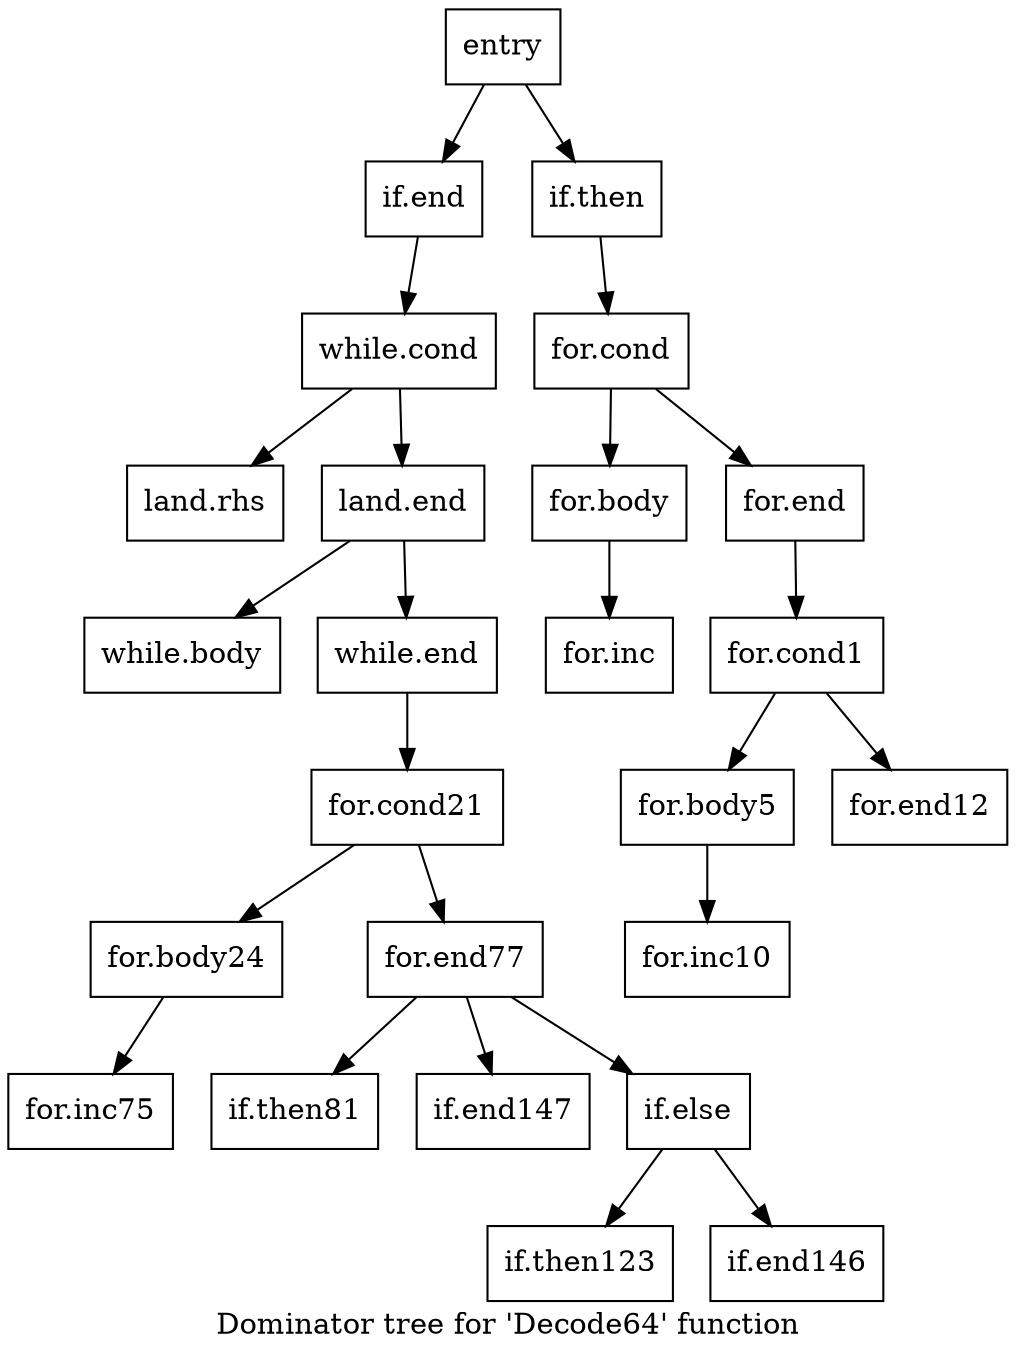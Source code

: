 digraph "Dominator tree for 'Decode64' function" {
	label="Dominator tree for 'Decode64' function";

	Node0xe484c0 [shape=record,label="{entry}"];
	Node0xe484c0 -> Node0xe938a0;
	Node0xe484c0 -> Node0xe819a0;
	Node0xe938a0 [shape=record,label="{if.end}"];
	Node0xe938a0 -> Node0xe70b80;
	Node0xe70b80 [shape=record,label="{while.cond}"];
	Node0xe70b80 -> Node0xe941e0;
	Node0xe70b80 -> Node0xe814a0;
	Node0xe941e0 [shape=record,label="{land.rhs}"];
	Node0xe814a0 [shape=record,label="{land.end}"];
	Node0xe814a0 -> Node0xe80560;
	Node0xe814a0 -> Node0xe4c0d0;
	Node0xe80560 [shape=record,label="{while.body}"];
	Node0xe4c0d0 [shape=record,label="{while.end}"];
	Node0xe4c0d0 -> Node0xe87260;
	Node0xe87260 [shape=record,label="{for.cond21}"];
	Node0xe87260 -> Node0xe2ff00;
	Node0xe87260 -> Node0xe6cef0;
	Node0xe2ff00 [shape=record,label="{for.body24}"];
	Node0xe2ff00 -> Node0xe631c0;
	Node0xe631c0 [shape=record,label="{for.inc75}"];
	Node0xe6cef0 [shape=record,label="{for.end77}"];
	Node0xe6cef0 -> Node0xe33ea0;
	Node0xe6cef0 -> Node0xe0f9d0;
	Node0xe6cef0 -> Node0xe112a0;
	Node0xe33ea0 [shape=record,label="{if.then81}"];
	Node0xe0f9d0 [shape=record,label="{if.end147}"];
	Node0xe112a0 [shape=record,label="{if.else}"];
	Node0xe112a0 -> Node0xe69340;
	Node0xe112a0 -> Node0xe6c260;
	Node0xe69340 [shape=record,label="{if.then123}"];
	Node0xe6c260 [shape=record,label="{if.end146}"];
	Node0xe819a0 [shape=record,label="{if.then}"];
	Node0xe819a0 -> Node0xe487e0;
	Node0xe487e0 [shape=record,label="{for.cond}"];
	Node0xe487e0 -> Node0xe2ffd0;
	Node0xe487e0 -> Node0xe42f10;
	Node0xe2ffd0 [shape=record,label="{for.body}"];
	Node0xe2ffd0 -> Node0xe57250;
	Node0xe57250 [shape=record,label="{for.inc}"];
	Node0xe42f10 [shape=record,label="{for.end}"];
	Node0xe42f10 -> Node0xe69e40;
	Node0xe69e40 [shape=record,label="{for.cond1}"];
	Node0xe69e40 -> Node0xe90e00;
	Node0xe69e40 -> Node0xe8d8e0;
	Node0xe90e00 [shape=record,label="{for.body5}"];
	Node0xe90e00 -> Node0xe98090;
	Node0xe98090 [shape=record,label="{for.inc10}"];
	Node0xe8d8e0 [shape=record,label="{for.end12}"];
}
